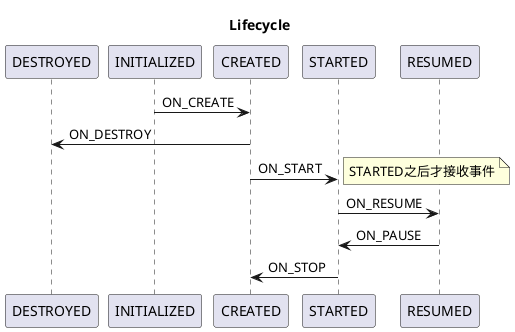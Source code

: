 @startuml
title : Lifecycle

participant DESTROYED
participant INITIALIZED
participant CREATED
participant STARTED
participant RESUMED

'class Event {
'    ON_CREATE
'    ON_START
'    ON_RESUME
'    ON_PAUSE
'    ON_STOP
'    ON_DESTROY
'    ON_ANY
'}

INITIALIZED -> CREATED: ON_CREATE
CREATED -> DESTROYED: ON_DESTROY
CREATED -> STARTED: ON_START
note right : STARTED之后才接收事件
STARTED -> RESUMED: ON_RESUME
RESUMED -> STARTED: ON_PAUSE
STARTED -> CREATED: ON_STOP
@enduml